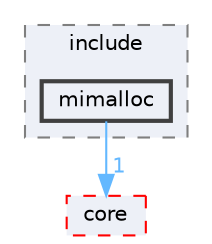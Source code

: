 digraph "runtime/EASTL/packages/mimalloc/include/mimalloc"
{
 // LATEX_PDF_SIZE
  bgcolor="transparent";
  edge [fontname=Helvetica,fontsize=10,labelfontname=Helvetica,labelfontsize=10];
  node [fontname=Helvetica,fontsize=10,shape=box,height=0.2,width=0.4];
  compound=true
  subgraph clusterdir_a8c403b256360842043cc117c4dd8b14 {
    graph [ bgcolor="#edf0f7", pencolor="grey50", label="include", fontname=Helvetica,fontsize=10 style="filled,dashed", URL="dir_a8c403b256360842043cc117c4dd8b14.html",tooltip=""]
  dir_05c274a196e87ee9ceacfd7d4099c8ef [label="mimalloc", fillcolor="#edf0f7", color="grey25", style="filled,bold", URL="dir_05c274a196e87ee9ceacfd7d4099c8ef.html",tooltip=""];
  }
  dir_0b94c9ea5f3d98712a457061cc05ff83 [label="core", fillcolor="#edf0f7", color="red", style="filled,dashed", URL="dir_0b94c9ea5f3d98712a457061cc05ff83.html",tooltip=""];
  dir_05c274a196e87ee9ceacfd7d4099c8ef->dir_0b94c9ea5f3d98712a457061cc05ff83 [headlabel="1", labeldistance=1.5 headhref="dir_000095_000023.html" href="dir_000095_000023.html" color="steelblue1" fontcolor="steelblue1"];
}
